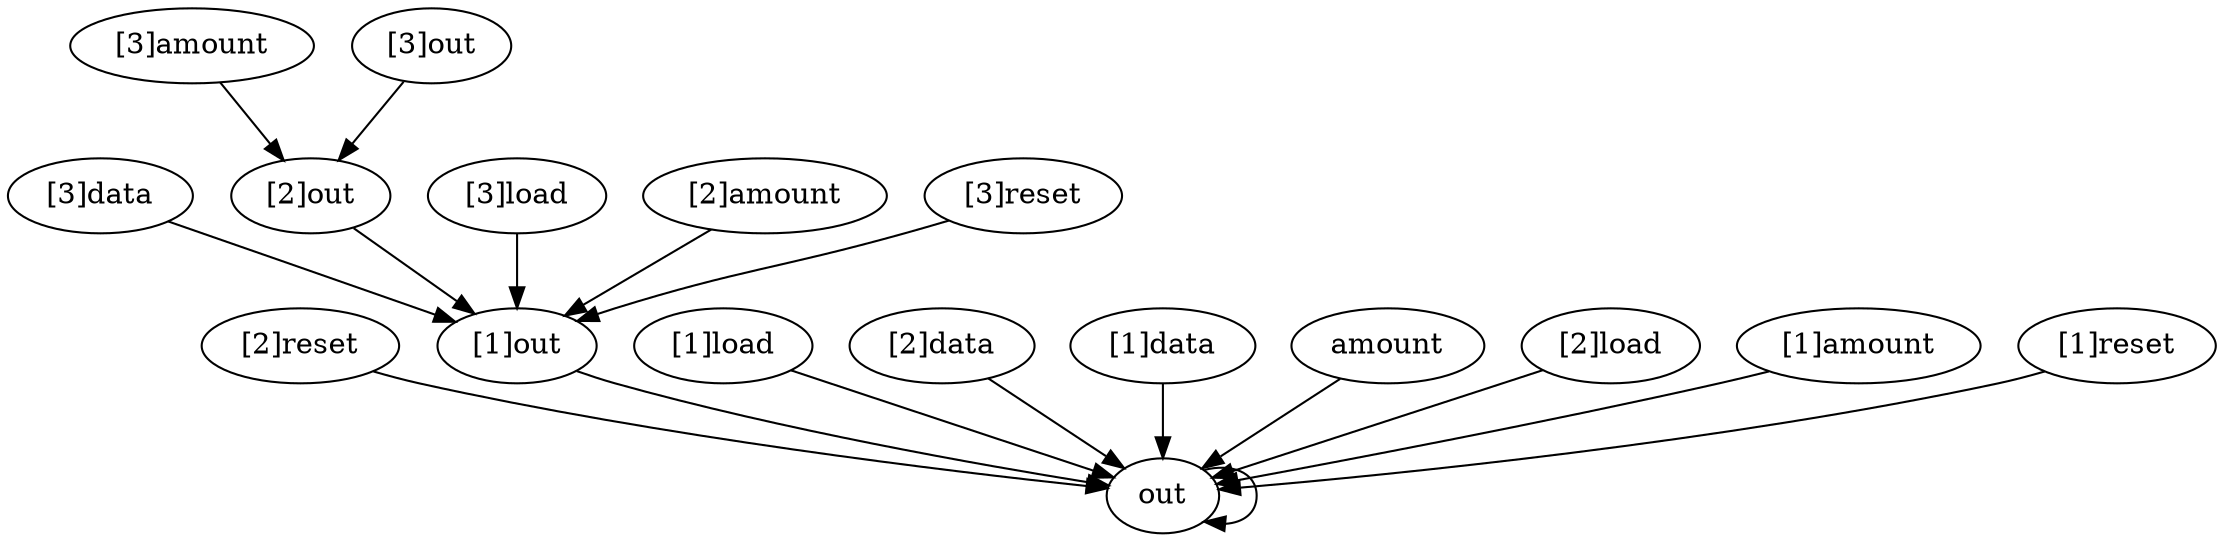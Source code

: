 digraph "" {
	"[2]reset"	[complexity=13,
		importance=7.3,
		rank=0.561538461538];
	out	[complexity=12,
		importance=1.8,
		rank=0.15];
	"[2]reset" -> out;
	"[1]out"	[complexity=18,
		importance=4.2,
		rank=0.233333333333];
	"[1]out" -> out;
	"[1]load"	[complexity=7,
		importance=1.9,
		rank=0.271428571429];
	"[1]load" -> out;
	"[2]data"	[complexity=14,
		importance=1.9,
		rank=0.135714285714];
	"[2]data" -> out;
	"[3]data"	[complexity=20,
		importance=4.3,
		rank=0.215];
	"[3]data" -> "[1]out";
	"[1]data"	[complexity=8,
		importance=0.7,
		rank=0.0875];
	"[1]data" -> out;
	"[3]amount"	[complexity=30,
		importance=18.1,
		rank=0.603333333333];
	"[2]out"	[complexity=24,
		importance=9.0,
		rank=0.375];
	"[3]amount" -> "[2]out";
	"[3]load"	[complexity=19,
		importance=12.7,
		rank=0.668421052632];
	"[3]load" -> "[1]out";
	amount	[complexity=12,
		importance=1.3,
		rank=0.108333333333];
	amount -> out;
	"[2]out" -> "[1]out";
	"[2]load"	[complexity=13,
		importance=5.5,
		rank=0.423076923077];
	"[2]load" -> out;
	"[1]amount"	[complexity=18,
		importance=3.7,
		rank=0.205555555556];
	"[1]amount" -> out;
	"[2]amount"	[complexity=24,
		importance=8.5,
		rank=0.354166666667];
	"[2]amount" -> "[1]out";
	"[1]reset"	[complexity=7,
		importance=2.5,
		rank=0.357142857143];
	"[1]reset" -> out;
	"[3]out"	[complexity=30,
		importance=18.6,
		rank=0.62];
	"[3]out" -> "[2]out";
	"[3]reset"	[complexity=19,
		importance=16.9,
		rank=0.889473684211];
	"[3]reset" -> "[1]out";
	out -> out;
}
